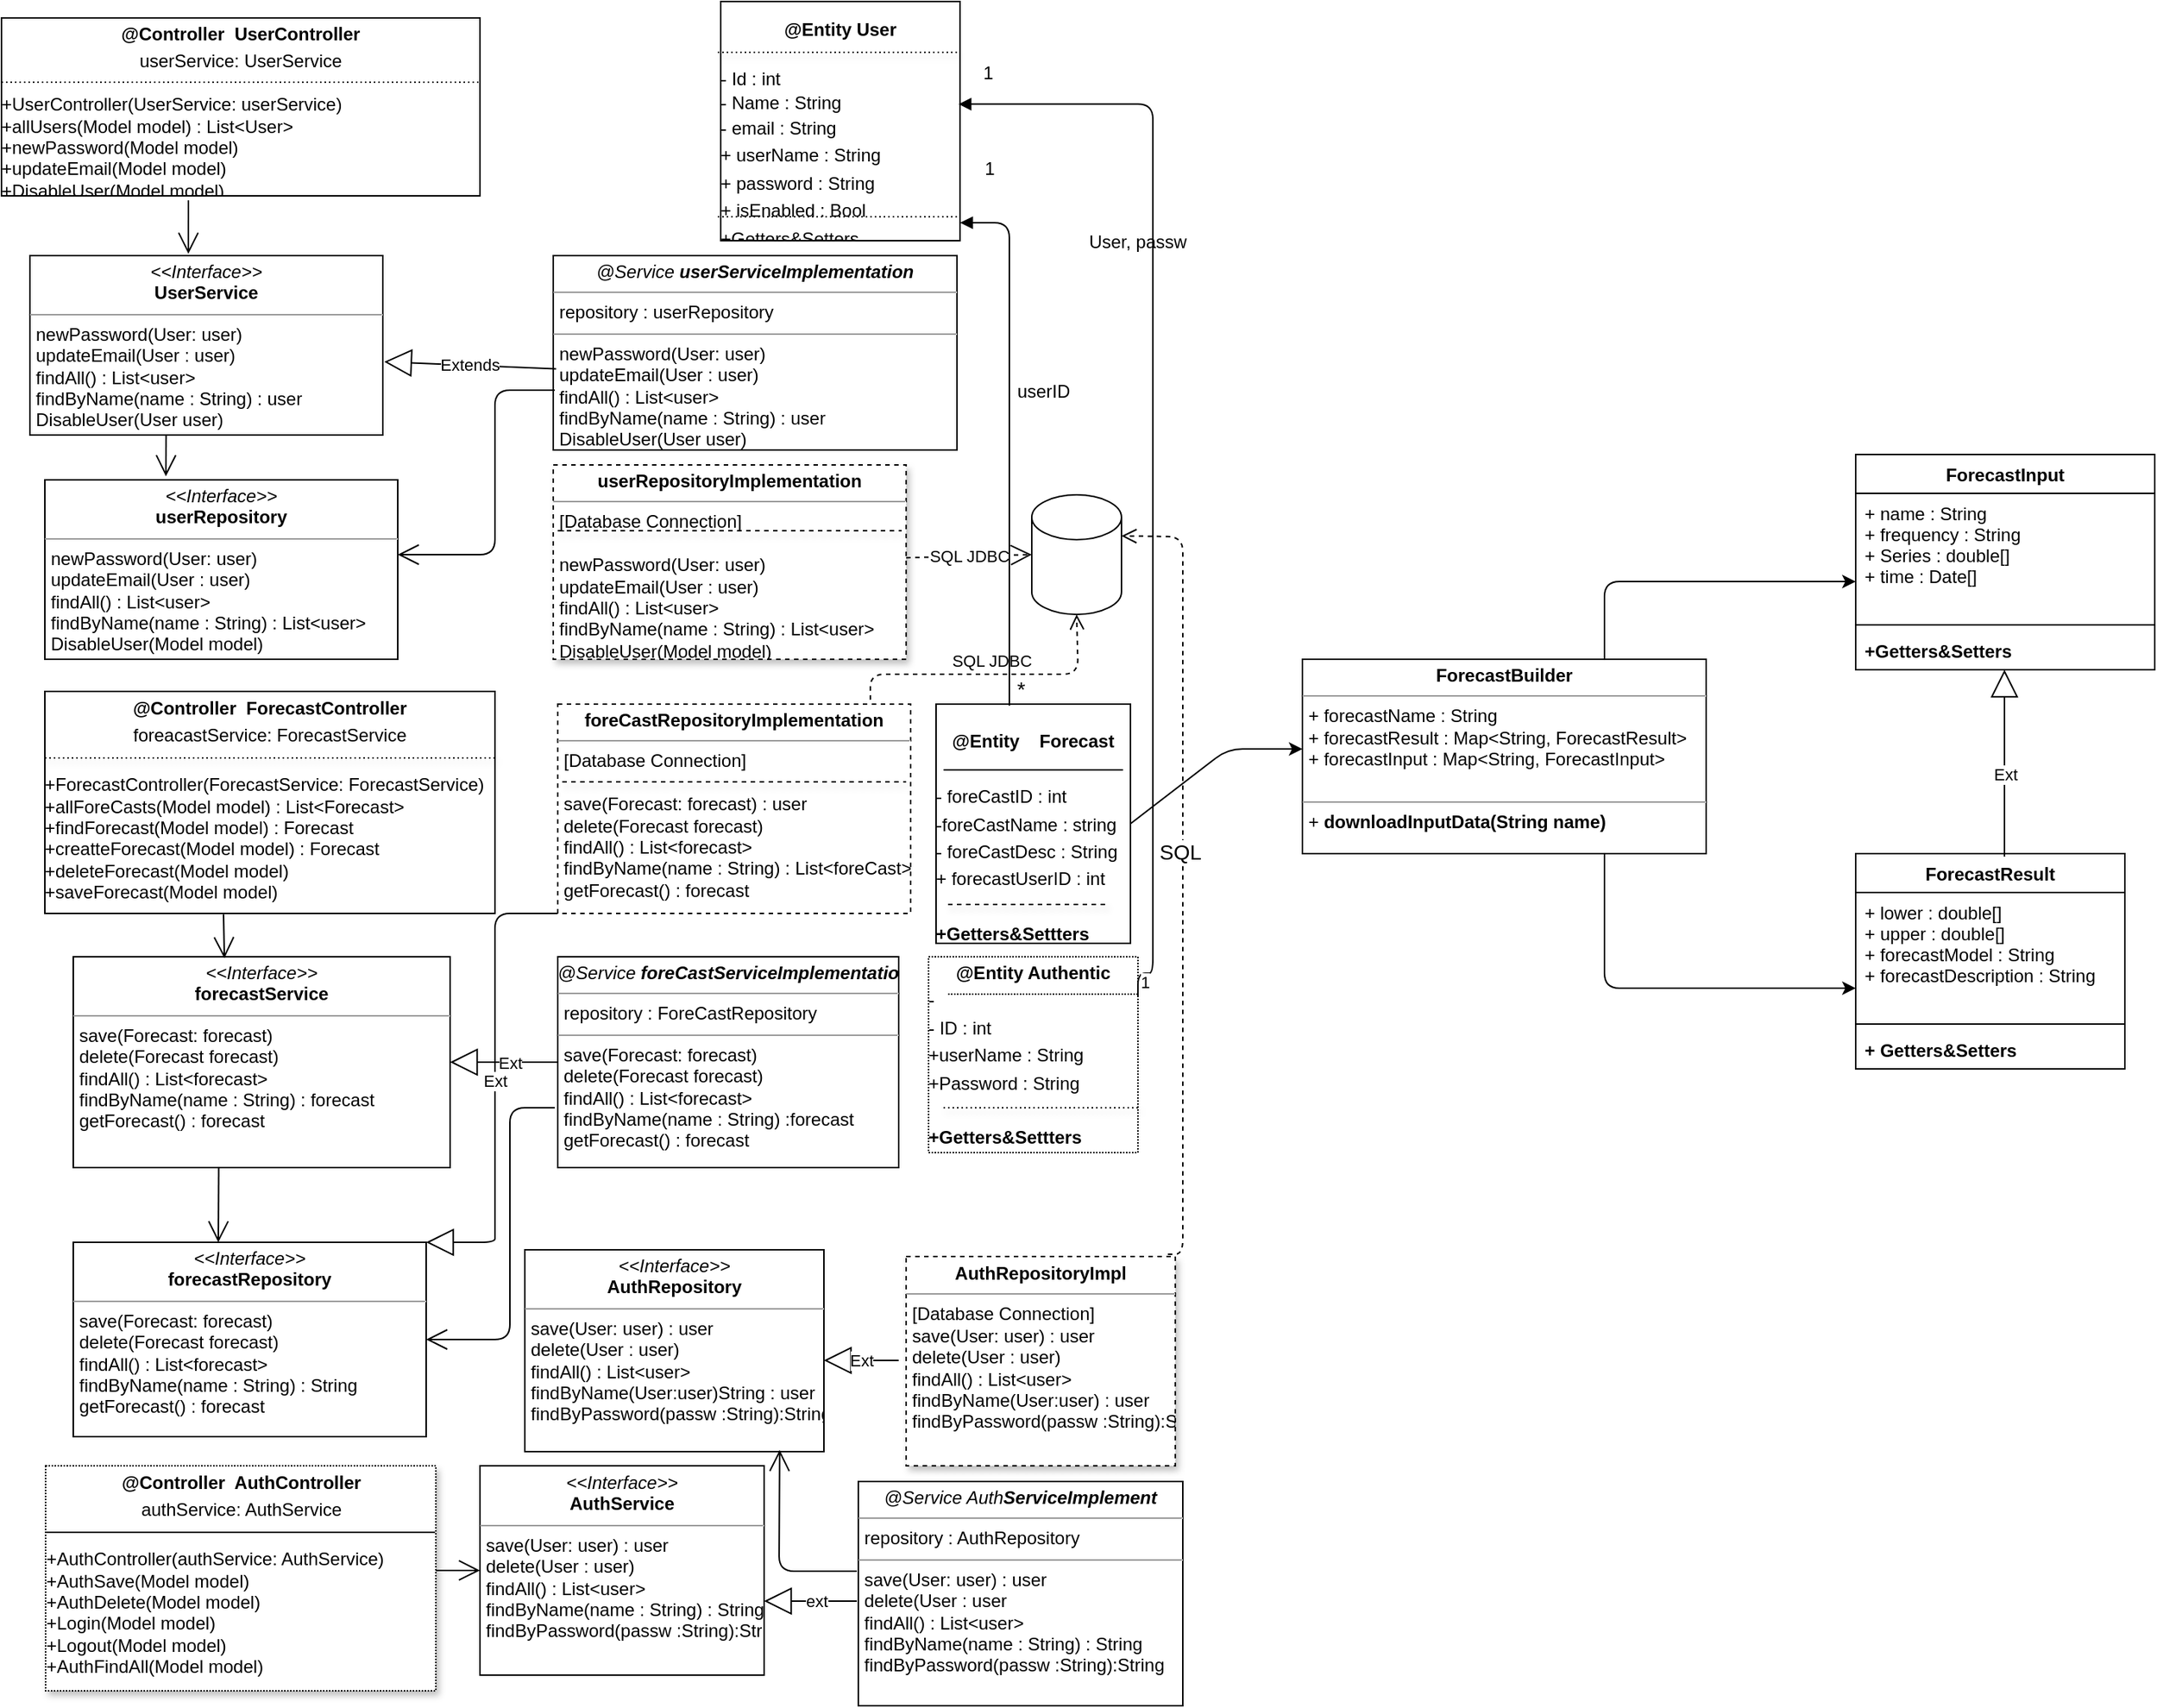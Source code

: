 <mxfile version="13.8.1" type="device"><diagram id="C5RBs43oDa-KdzZeNtuy" name="Page-1"><mxGraphModel dx="1038" dy="585" grid="1" gridSize="10" guides="1" tooltips="1" connect="1" arrows="1" fold="1" page="1" pageScale="1" pageWidth="827" pageHeight="1169" math="0" shadow="0"><root><mxCell id="WIyWlLk6GJQsqaUBKTNV-0"/><mxCell id="WIyWlLk6GJQsqaUBKTNV-1" parent="WIyWlLk6GJQsqaUBKTNV-0"/><mxCell id="qdF45SSYls0oeAGr1Gf1-4" value="&lt;p style=&quot;margin: 0px ; margin-top: 4px ; text-align: center&quot;&gt;&lt;i&gt;&amp;lt;&amp;lt;Interface&amp;gt;&amp;gt;&lt;/i&gt;&lt;br&gt;&lt;b&gt;UserService&lt;/b&gt;&lt;/p&gt;&lt;hr size=&quot;1&quot;&gt;&lt;p style=&quot;margin: 0px ; margin-left: 4px&quot;&gt;newPassword(User: user)&amp;nbsp;&lt;br&gt;updateEmail(User : user)&lt;br&gt;&lt;/p&gt;&lt;p style=&quot;margin: 0px ; margin-left: 4px&quot;&gt;findAll() : List&amp;lt;user&amp;gt;&lt;br&gt;&lt;/p&gt;&lt;p style=&quot;margin: 0px ; margin-left: 4px&quot;&gt;findByName(name : String) : user&lt;br&gt;&lt;/p&gt;&lt;p style=&quot;margin: 0px ; margin-left: 4px&quot;&gt;DisableUser(User user)&lt;br&gt;&lt;/p&gt;" style="verticalAlign=top;align=left;overflow=fill;fontSize=12;fontFamily=Helvetica;html=1;" parent="WIyWlLk6GJQsqaUBKTNV-1" vertex="1"><mxGeometry x="49" y="190" width="236" height="120" as="geometry"/></mxCell><mxCell id="qdF45SSYls0oeAGr1Gf1-5" value="&lt;p style=&quot;margin: 0px ; margin-top: 4px ; text-align: center&quot;&gt;&lt;i&gt;@Service &lt;b&gt;userServiceImplementation&lt;/b&gt;&lt;/i&gt;&lt;br&gt;&lt;/p&gt;&lt;hr size=&quot;1&quot;&gt;&lt;p style=&quot;margin: 0px ; margin-left: 4px&quot;&gt;repository : userRepository&lt;br&gt;&lt;/p&gt;&lt;hr size=&quot;1&quot;&gt;&lt;p style=&quot;margin: 0px 0px 0px 4px&quot;&gt;newPassword(User: user)&amp;nbsp;&lt;br&gt;updateEmail(User : user)&lt;br&gt;&lt;/p&gt;&lt;p style=&quot;margin: 0px 0px 0px 4px&quot;&gt;findAll() : List&amp;lt;user&amp;gt;&lt;br&gt;&lt;/p&gt;&lt;p style=&quot;margin: 0px 0px 0px 4px&quot;&gt;findByName(name : String) : user&lt;br&gt;&lt;/p&gt;&lt;p style=&quot;margin: 0px 0px 0px 4px&quot;&gt;DisableUser(User user)&lt;/p&gt;" style="verticalAlign=top;align=left;overflow=fill;fontSize=12;fontFamily=Helvetica;html=1;" parent="WIyWlLk6GJQsqaUBKTNV-1" vertex="1"><mxGeometry x="399" y="190" width="270" height="130" as="geometry"/></mxCell><mxCell id="qdF45SSYls0oeAGr1Gf1-6" value="&lt;p style=&quot;margin: 0px ; margin-top: 4px ; text-align: center&quot;&gt;&lt;i&gt;&amp;lt;&amp;lt;Interface&amp;gt;&amp;gt;&lt;/i&gt;&lt;br&gt;&lt;b&gt;userRepository&lt;/b&gt;&lt;br&gt;&lt;/p&gt;&lt;hr size=&quot;1&quot;&gt;&lt;p style=&quot;margin: 0px 0px 0px 4px&quot;&gt;newPassword(User: user)&amp;nbsp;&lt;br&gt;updateEmail(User : user)&lt;br&gt;&lt;/p&gt;&lt;p style=&quot;margin: 0px 0px 0px 4px&quot;&gt;findAll() : List&amp;lt;user&amp;gt;&lt;br&gt;&lt;/p&gt;&lt;p style=&quot;margin: 0px 0px 0px 4px&quot;&gt;findByName(name : String) : List&amp;lt;user&amp;gt;&lt;br&gt;&lt;/p&gt;&lt;p style=&quot;margin: 0px 0px 0px 4px&quot;&gt;DisableUser(Model model)&lt;/p&gt;" style="verticalAlign=top;align=left;overflow=fill;fontSize=12;fontFamily=Helvetica;html=1;" parent="WIyWlLk6GJQsqaUBKTNV-1" vertex="1"><mxGeometry x="59" y="340" width="236" height="120" as="geometry"/></mxCell><mxCell id="qdF45SSYls0oeAGr1Gf1-7" value="&lt;p style=&quot;margin: 0px ; margin-top: 4px ; text-align: center&quot;&gt;&lt;b&gt;userRepositoryImplementation&lt;/b&gt;&lt;br&gt;&lt;/p&gt;&lt;hr size=&quot;1&quot;&gt;&lt;p style=&quot;margin: 0px ; margin-left: 4px&quot;&gt;[Database Connection]&lt;br&gt;&lt;/p&gt;&lt;p style=&quot;margin: 0px ; margin-left: 4px&quot;&gt;&lt;span&gt;&lt;br&gt;&lt;/span&gt;&lt;/p&gt;&lt;p style=&quot;margin: 0px ; margin-left: 4px&quot;&gt;&lt;span&gt;newPassword(User: user)&amp;nbsp;&lt;/span&gt;&lt;br&gt;&lt;/p&gt;&lt;p style=&quot;margin: 0px 0px 0px 4px&quot;&gt;updateEmail(User : user)&lt;br&gt;&lt;/p&gt;&lt;p style=&quot;margin: 0px 0px 0px 4px&quot;&gt;findAll() : List&amp;lt;user&amp;gt;&lt;br&gt;&lt;/p&gt;&lt;p style=&quot;margin: 0px 0px 0px 4px&quot;&gt;findByName(name : String) : List&amp;lt;user&amp;gt;&lt;br&gt;&lt;/p&gt;&lt;p style=&quot;margin: 0px 0px 0px 4px&quot;&gt;DisableUser(Model model)&lt;/p&gt;" style="verticalAlign=top;align=left;overflow=fill;fontSize=12;fontFamily=Helvetica;html=1;shadow=1;dashed=1;" parent="WIyWlLk6GJQsqaUBKTNV-1" vertex="1"><mxGeometry x="399" y="330" width="236" height="130" as="geometry"/></mxCell><mxCell id="qdF45SSYls0oeAGr1Gf1-8" value="" style="line;strokeWidth=1;fillColor=none;align=left;verticalAlign=middle;spacingTop=-1;spacingLeft=3;spacingRight=3;rotatable=0;labelPosition=right;points=[];portConstraint=eastwest;shadow=1;dashed=1;" parent="WIyWlLk6GJQsqaUBKTNV-1" vertex="1"><mxGeometry x="402" y="370" width="230" height="8" as="geometry"/></mxCell><mxCell id="qdF45SSYls0oeAGr1Gf1-9" value="" style="shape=cylinder3;whiteSpace=wrap;html=1;boundedLbl=1;backgroundOutline=1;size=15;" parent="WIyWlLk6GJQsqaUBKTNV-1" vertex="1"><mxGeometry x="719" y="350" width="60" height="80" as="geometry"/></mxCell><mxCell id="qdF45SSYls0oeAGr1Gf1-18" value="SQL JDBC" style="endArrow=open;endSize=12;dashed=1;html=1;" parent="WIyWlLk6GJQsqaUBKTNV-1" source="qdF45SSYls0oeAGr1Gf1-7" edge="1"><mxGeometry width="160" relative="1" as="geometry"><mxPoint x="635" y="390" as="sourcePoint"/><mxPoint x="719" y="390" as="targetPoint"/></mxGeometry></mxCell><mxCell id="qdF45SSYls0oeAGr1Gf1-25" value="&lt;p style=&quot;margin: 4px 0px 0px&quot;&gt;&lt;b&gt;@Controller&amp;nbsp; UserController&lt;/b&gt;&lt;br&gt;&lt;/p&gt;&lt;p style=&quot;margin: 4px 0px 0px&quot;&gt;userService: UserService&lt;/p&gt;&lt;div style=&quot;text-align: left&quot;&gt;&lt;br&gt;&lt;/div&gt;&lt;div style=&quot;text-align: left&quot;&gt;+UserController(UserService: userService)&lt;br&gt;&lt;/div&gt;&lt;div style=&quot;text-align: left&quot;&gt;&lt;span&gt;+allUsers(Model model) : List&amp;lt;User&amp;gt;&lt;/span&gt;&lt;br&gt;&lt;/div&gt;&lt;div style=&quot;text-align: left&quot;&gt;&lt;div&gt;+newPassword(Model model)&lt;/div&gt;&lt;div&gt;+updateEmail(Model model)&lt;/div&gt;&lt;div&gt;+DisableUser(Model model)&lt;/div&gt;&lt;div&gt;&lt;br&gt;&lt;/div&gt;&lt;/div&gt;&lt;div style=&quot;text-align: left&quot;&gt;&lt;br&gt;&lt;/div&gt;&lt;div&gt;&lt;br&gt;&lt;/div&gt;" style="verticalAlign=top;align=center;overflow=fill;fontSize=12;fontFamily=Helvetica;html=1;shadow=0;" parent="WIyWlLk6GJQsqaUBKTNV-1" vertex="1"><mxGeometry x="30" y="31" width="320" height="119" as="geometry"/></mxCell><mxCell id="qdF45SSYls0oeAGr1Gf1-27" value="Extends" style="endArrow=block;endSize=16;endFill=0;html=1;exitX=0.007;exitY=0.583;exitDx=0;exitDy=0;exitPerimeter=0;entryX=1.004;entryY=0.592;entryDx=0;entryDy=0;entryPerimeter=0;" parent="WIyWlLk6GJQsqaUBKTNV-1" source="qdF45SSYls0oeAGr1Gf1-5" target="qdF45SSYls0oeAGr1Gf1-4" edge="1"><mxGeometry width="160" relative="1" as="geometry"><mxPoint x="239" y="310" as="sourcePoint"/><mxPoint x="399" y="310" as="targetPoint"/></mxGeometry></mxCell><mxCell id="qdF45SSYls0oeAGr1Gf1-28" value="" style="endArrow=open;endFill=1;endSize=12;html=1;entryX=0.449;entryY=-0.01;entryDx=0;entryDy=0;entryPerimeter=0;" parent="WIyWlLk6GJQsqaUBKTNV-1" target="qdF45SSYls0oeAGr1Gf1-4" edge="1"><mxGeometry width="160" relative="1" as="geometry"><mxPoint x="155" y="153" as="sourcePoint"/><mxPoint x="150" y="170" as="targetPoint"/></mxGeometry></mxCell><mxCell id="qdF45SSYls0oeAGr1Gf1-31" value="" style="endArrow=open;endFill=1;endSize=12;html=1;exitX=0.386;exitY=1;exitDx=0;exitDy=0;exitPerimeter=0;entryX=0.343;entryY=-0.02;entryDx=0;entryDy=0;entryPerimeter=0;" parent="WIyWlLk6GJQsqaUBKTNV-1" source="qdF45SSYls0oeAGr1Gf1-4" target="qdF45SSYls0oeAGr1Gf1-6" edge="1"><mxGeometry width="160" relative="1" as="geometry"><mxPoint x="330" y="340" as="sourcePoint"/><mxPoint x="490" y="340" as="targetPoint"/></mxGeometry></mxCell><mxCell id="qdF45SSYls0oeAGr1Gf1-32" value="" style="endArrow=open;endFill=1;endSize=12;html=1;" parent="WIyWlLk6GJQsqaUBKTNV-1" edge="1"><mxGeometry width="160" relative="1" as="geometry"><mxPoint x="400" y="280" as="sourcePoint"/><mxPoint x="295" y="390" as="targetPoint"/><Array as="points"><mxPoint x="360" y="280"/><mxPoint x="360" y="390"/></Array></mxGeometry></mxCell><mxCell id="qdF45SSYls0oeAGr1Gf1-33" value="&lt;p style=&quot;line-height: 100%&quot;&gt;&lt;/p&gt;&lt;div style=&quot;text-align: center&quot;&gt;&lt;span&gt;&lt;b&gt;@Entity&amp;nbsp;&lt;/b&gt;&lt;/span&gt;&lt;b&gt;User&lt;/b&gt;&lt;/div&gt;&lt;div style=&quot;text-align: center&quot;&gt;&lt;b&gt;&lt;br&gt;&lt;/b&gt;&lt;/div&gt;&lt;p style=&quot;margin: 4px 0px 0px&quot;&gt;- Id : int&lt;br&gt;&lt;/p&gt;&lt;p style=&quot;margin: 4px 0px 0px ; line-height: 90%&quot;&gt;- Name : String&lt;br&gt;&lt;/p&gt;&lt;p style=&quot;margin: 4px 0px 0px&quot;&gt;&lt;span&gt;- email : String&lt;/span&gt;&lt;br&gt;&lt;/p&gt;&lt;p style=&quot;margin: 4px 0px 0px&quot;&gt;&lt;span style=&quot;text-align: center&quot;&gt;+ userName : String&lt;/span&gt;&lt;/p&gt;&lt;p style=&quot;margin: 4px 0px 0px&quot;&gt;&lt;span style=&quot;text-align: center&quot;&gt;+ password : String&lt;/span&gt;&lt;/p&gt;&lt;p style=&quot;margin: 4px 0px 0px&quot;&gt;+ isEnabled : Bool&lt;/p&gt;&lt;p style=&quot;margin: 4px 0px 0px&quot;&gt;&lt;span style=&quot;text-align: center&quot;&gt;+Getters&amp;amp;Setters&lt;/span&gt;&lt;br&gt;&lt;/p&gt;&lt;p&gt;&lt;/p&gt;" style="verticalAlign=top;align=left;overflow=fill;fontSize=12;fontFamily=Helvetica;html=1;shadow=0;" parent="WIyWlLk6GJQsqaUBKTNV-1" vertex="1"><mxGeometry x="511" y="20" width="160" height="160" as="geometry"/></mxCell><mxCell id="qdF45SSYls0oeAGr1Gf1-35" value="&lt;p style=&quot;margin: 0px ; margin-top: 4px ; text-align: center&quot;&gt;&lt;br&gt;&lt;b&gt;@Entity&amp;nbsp; &amp;nbsp; Forecast&lt;/b&gt;&lt;/p&gt;&lt;p style=&quot;margin: 4px 0px 0px&quot;&gt;&lt;b&gt;&lt;br&gt;&lt;/b&gt;&lt;/p&gt;&lt;p style=&quot;margin: 4px 0px 0px&quot;&gt;- foreCastID : int&lt;/p&gt;&lt;p style=&quot;margin: 4px 0px 0px&quot;&gt;-foreCastName : string&lt;/p&gt;&lt;p style=&quot;margin: 4px 0px 0px&quot;&gt;- foreCastDesc : String&lt;/p&gt;&lt;p style=&quot;margin: 4px 0px 0px&quot;&gt;+ forecastUserID : int&lt;/p&gt;&lt;p style=&quot;margin: 4px 0px 0px&quot;&gt;&lt;b&gt;&lt;br&gt;&lt;/b&gt;&lt;/p&gt;&lt;p style=&quot;margin: 4px 0px 0px&quot;&gt;&lt;b&gt;+Getters&amp;amp;Settters&amp;nbsp;&lt;/b&gt;&lt;/p&gt;" style="verticalAlign=top;align=left;overflow=fill;fontSize=12;fontFamily=Helvetica;html=1;shadow=0;" parent="WIyWlLk6GJQsqaUBKTNV-1" vertex="1"><mxGeometry x="655" y="490" width="130" height="160" as="geometry"/></mxCell><mxCell id="qdF45SSYls0oeAGr1Gf1-36" value="&lt;p style=&quot;margin: 0px ; margin-top: 4px ; text-align: center&quot;&gt;&lt;i&gt;&amp;lt;&amp;lt;Interface&amp;gt;&amp;gt;&lt;/i&gt;&lt;br&gt;&lt;b&gt;forecastService&lt;/b&gt;&lt;/p&gt;&lt;hr size=&quot;1&quot;&gt;&lt;p style=&quot;margin: 0px ; margin-left: 4px&quot;&gt;save(Forecast: forecast)&amp;nbsp;&lt;br&gt;delete(Forecast forecast)&lt;br&gt;&lt;/p&gt;&lt;p style=&quot;margin: 0px ; margin-left: 4px&quot;&gt;findAll() : List&amp;lt;forecast&amp;gt;&lt;br&gt;&lt;/p&gt;&lt;p style=&quot;margin: 0px ; margin-left: 4px&quot;&gt;findByName(name : String) : forecast&lt;br&gt;&lt;/p&gt;&lt;p style=&quot;margin: 0px ; margin-left: 4px&quot;&gt;getForecast() : forecast&lt;br&gt;&lt;/p&gt;" style="verticalAlign=top;align=left;overflow=fill;fontSize=12;fontFamily=Helvetica;html=1;" parent="WIyWlLk6GJQsqaUBKTNV-1" vertex="1"><mxGeometry x="78" y="659" width="252" height="141" as="geometry"/></mxCell><mxCell id="qdF45SSYls0oeAGr1Gf1-37" value="&lt;p style=&quot;margin: 0px ; margin-top: 4px ; text-align: center&quot;&gt;&lt;i&gt;&amp;lt;&amp;lt;Interface&amp;gt;&amp;gt;&lt;/i&gt;&lt;br&gt;&lt;b&gt;forecastRepository&lt;/b&gt;&lt;br&gt;&lt;/p&gt;&lt;hr size=&quot;1&quot;&gt;&lt;p style=&quot;margin: 0px 0px 0px 4px&quot;&gt;save(Forecast: forecast)&amp;nbsp;&lt;br&gt;delete(Forecast forecast)&lt;br&gt;&lt;/p&gt;&lt;p style=&quot;margin: 0px 0px 0px 4px&quot;&gt;findAll() : List&amp;lt;forecast&amp;gt;&lt;br&gt;&lt;/p&gt;&lt;p style=&quot;margin: 0px 0px 0px 4px&quot;&gt;findByName(name : String) : String&lt;br&gt;&lt;/p&gt;&lt;p style=&quot;margin: 0px 0px 0px 4px&quot;&gt;getForecast() : forecast&lt;/p&gt;" style="verticalAlign=top;align=left;overflow=fill;fontSize=12;fontFamily=Helvetica;html=1;" parent="WIyWlLk6GJQsqaUBKTNV-1" vertex="1"><mxGeometry x="78" y="850" width="236" height="130" as="geometry"/></mxCell><mxCell id="qdF45SSYls0oeAGr1Gf1-38" value="&lt;p style=&quot;margin: 4px 0px 0px&quot;&gt;&lt;b&gt;@Controller&amp;nbsp; ForecastController&lt;/b&gt;&lt;br&gt;&lt;/p&gt;&lt;p style=&quot;margin: 4px 0px 0px&quot;&gt;foreacastService: ForecastService&lt;/p&gt;&lt;p style=&quot;margin: 4px 0px 0px&quot;&gt;&lt;br&gt;&lt;/p&gt;&lt;div style=&quot;text-align: left&quot;&gt;+ForecastController(ForecastService: ForecastService)&lt;br&gt;&lt;/div&gt;&lt;div style=&quot;text-align: left&quot;&gt;&lt;span&gt;+allForeCasts(Model model) : List&amp;lt;Forecast&amp;gt;&lt;/span&gt;&lt;br&gt;&lt;/div&gt;&lt;div style=&quot;text-align: left&quot;&gt;&lt;span&gt;+findForecast(Model model) : Forecast&lt;/span&gt;&lt;/div&gt;&lt;div style=&quot;text-align: left&quot;&gt;&lt;span&gt;+creatteForecast&lt;/span&gt;&lt;span&gt;(Model model) : Forecast&lt;/span&gt;&lt;/div&gt;&lt;div style=&quot;text-align: left&quot;&gt;+deleteForecast&lt;span&gt;(Model model)&amp;nbsp;&lt;/span&gt;&lt;span&gt;&lt;br&gt;&lt;/span&gt;&lt;/div&gt;&lt;div style=&quot;text-align: left&quot;&gt;&lt;span&gt;+saveForecast(Model model)&lt;/span&gt;&lt;/div&gt;&lt;div&gt;&lt;span&gt;&lt;br&gt;&lt;/span&gt;&lt;/div&gt;&lt;div&gt;&lt;br&gt;&lt;/div&gt;" style="verticalAlign=top;align=center;overflow=fill;fontSize=12;fontFamily=Helvetica;html=1;shadow=0;" parent="WIyWlLk6GJQsqaUBKTNV-1" vertex="1"><mxGeometry x="59" y="481.5" width="301" height="148.5" as="geometry"/></mxCell><mxCell id="qdF45SSYls0oeAGr1Gf1-39" value="" style="line;strokeWidth=1;fillColor=none;align=left;verticalAlign=middle;spacingTop=-1;spacingLeft=3;spacingRight=3;rotatable=0;labelPosition=right;points=[];portConstraint=eastwest;shadow=1;dashed=1;dashPattern=1 2;" parent="WIyWlLk6GJQsqaUBKTNV-1" vertex="1"><mxGeometry x="59" y="522" width="301" height="8" as="geometry"/></mxCell><mxCell id="qdF45SSYls0oeAGr1Gf1-40" value="" style="endArrow=open;endFill=1;endSize=12;html=1;exitX=0.397;exitY=1.004;exitDx=0;exitDy=0;exitPerimeter=0;entryX=0.401;entryY=0.007;entryDx=0;entryDy=0;entryPerimeter=0;" parent="WIyWlLk6GJQsqaUBKTNV-1" source="qdF45SSYls0oeAGr1Gf1-38" target="qdF45SSYls0oeAGr1Gf1-36" edge="1"><mxGeometry width="160" relative="1" as="geometry"><mxPoint x="184" y="622" as="sourcePoint"/><mxPoint x="170" y="650" as="targetPoint"/></mxGeometry></mxCell><mxCell id="qdF45SSYls0oeAGr1Gf1-41" value="" style="endArrow=open;endFill=1;endSize=12;html=1;exitX=0.386;exitY=1;exitDx=0;exitDy=0;exitPerimeter=0;" parent="WIyWlLk6GJQsqaUBKTNV-1" source="qdF45SSYls0oeAGr1Gf1-36" edge="1"><mxGeometry width="160" relative="1" as="geometry"><mxPoint x="359" y="809" as="sourcePoint"/><mxPoint x="175" y="850" as="targetPoint"/></mxGeometry></mxCell><mxCell id="qdF45SSYls0oeAGr1Gf1-43" value="" style="line;strokeWidth=1;fillColor=none;align=left;verticalAlign=middle;spacingTop=-1;spacingLeft=3;spacingRight=3;rotatable=0;labelPosition=right;points=[];portConstraint=eastwest;shadow=1;dashed=1;" parent="WIyWlLk6GJQsqaUBKTNV-1" vertex="1"><mxGeometry x="663" y="620" width="106.5" height="8" as="geometry"/></mxCell><mxCell id="qdF45SSYls0oeAGr1Gf1-44" value="" style="line;strokeWidth=1;fillColor=none;align=left;verticalAlign=middle;spacingTop=-1;spacingLeft=3;spacingRight=3;rotatable=0;labelPosition=right;points=[];portConstraint=eastwest;shadow=1;dashed=1;dashPattern=1 2;" parent="WIyWlLk6GJQsqaUBKTNV-1" vertex="1"><mxGeometry x="509" y="50" width="160" height="8" as="geometry"/></mxCell><mxCell id="qdF45SSYls0oeAGr1Gf1-45" value="&lt;p style=&quot;margin: 0px ; margin-top: 4px ; text-align: center&quot;&gt;&lt;i&gt;@Service &lt;b&gt;foreCastServiceImplementation&lt;/b&gt;&lt;/i&gt;&lt;br&gt;&lt;/p&gt;&lt;hr size=&quot;1&quot;&gt;&lt;p style=&quot;margin: 0px ; margin-left: 4px&quot;&gt;repository : ForeCastRepository&lt;br&gt;&lt;/p&gt;&lt;hr size=&quot;1&quot;&gt;&lt;p style=&quot;margin: 0px 0px 0px 4px&quot;&gt;save(Forecast: forecast)&amp;nbsp;&lt;br&gt;delete(Forecast forecast)&lt;br&gt;&lt;/p&gt;&lt;p style=&quot;margin: 0px 0px 0px 4px&quot;&gt;findAll() : List&amp;lt;forecast&amp;gt;&lt;br&gt;&lt;/p&gt;&lt;p style=&quot;margin: 0px 0px 0px 4px&quot;&gt;findByName(name : String) :forecast&lt;br&gt;&lt;/p&gt;&lt;p style=&quot;margin: 0px 0px 0px 4px&quot;&gt;getForecast() : forecast&lt;br&gt;&lt;/p&gt;" style="verticalAlign=top;align=left;overflow=fill;fontSize=12;fontFamily=Helvetica;html=1;" parent="WIyWlLk6GJQsqaUBKTNV-1" vertex="1"><mxGeometry x="402" y="659" width="228" height="141" as="geometry"/></mxCell><mxCell id="qdF45SSYls0oeAGr1Gf1-46" value="&lt;p style=&quot;margin: 0px ; margin-top: 4px ; text-align: center&quot;&gt;&lt;b&gt;foreCastRepositoryImplementation&lt;/b&gt;&lt;br&gt;&lt;/p&gt;&lt;hr size=&quot;1&quot;&gt;&lt;p style=&quot;margin: 0px ; margin-left: 4px&quot;&gt;[Database Connection]&lt;br&gt;&lt;/p&gt;&lt;p style=&quot;margin: 0px ; margin-left: 4px&quot;&gt;&lt;span&gt;&lt;br&gt;&lt;/span&gt;&lt;/p&gt;&lt;p style=&quot;margin: 0px 0px 0px 4px&quot;&gt;save(Forecast: forecast) : user&lt;br&gt;delete(Forecast forecast)&lt;br&gt;&lt;/p&gt;&lt;p style=&quot;margin: 0px 0px 0px 4px&quot;&gt;findAll() : List&amp;lt;forecast&amp;gt;&lt;br&gt;&lt;/p&gt;&lt;p style=&quot;margin: 0px 0px 0px 4px&quot;&gt;findByName(name : String) : List&amp;lt;foreCast&amp;gt;&lt;br&gt;&lt;/p&gt;&lt;p style=&quot;margin: 0px 0px 0px 4px&quot;&gt;getForecast() : forecast&lt;br&gt;&lt;/p&gt;" style="verticalAlign=top;align=left;overflow=fill;fontSize=12;fontFamily=Helvetica;html=1;shadow=0;dashed=1;" parent="WIyWlLk6GJQsqaUBKTNV-1" vertex="1"><mxGeometry x="402" y="490" width="236" height="140" as="geometry"/></mxCell><mxCell id="qdF45SSYls0oeAGr1Gf1-47" value="" style="line;strokeWidth=1;fillColor=none;align=left;verticalAlign=middle;spacingTop=-1;spacingLeft=3;spacingRight=3;rotatable=0;labelPosition=right;points=[];portConstraint=eastwest;shadow=1;dashed=1;" parent="WIyWlLk6GJQsqaUBKTNV-1" vertex="1"><mxGeometry x="405" y="538" width="230" height="8" as="geometry"/></mxCell><mxCell id="qdF45SSYls0oeAGr1Gf1-49" value="Ext" style="endArrow=block;endSize=16;endFill=0;html=1;exitX=0;exitY=0.5;exitDx=0;exitDy=0;entryX=1;entryY=0.5;entryDx=0;entryDy=0;" parent="WIyWlLk6GJQsqaUBKTNV-1" source="qdF45SSYls0oeAGr1Gf1-45" target="qdF45SSYls0oeAGr1Gf1-36" edge="1"><mxGeometry x="-0.111" width="160" relative="1" as="geometry"><mxPoint x="510" y="940" as="sourcePoint"/><mxPoint x="393.166" y="939.04" as="targetPoint"/><mxPoint as="offset"/></mxGeometry></mxCell><mxCell id="qdF45SSYls0oeAGr1Gf1-50" value="" style="endArrow=open;endFill=1;endSize=12;html=1;entryX=1;entryY=0.5;entryDx=0;entryDy=0;" parent="WIyWlLk6GJQsqaUBKTNV-1" target="qdF45SSYls0oeAGr1Gf1-37" edge="1"><mxGeometry width="160" relative="1" as="geometry"><mxPoint x="400" y="760" as="sourcePoint"/><mxPoint x="549.728" y="930" as="targetPoint"/><Array as="points"><mxPoint x="370" y="760"/><mxPoint x="370" y="915"/></Array></mxGeometry></mxCell><mxCell id="qdF45SSYls0oeAGr1Gf1-53" value="SQL JDBC" style="html=1;verticalAlign=bottom;endArrow=open;dashed=1;endSize=8;exitX=0.886;exitY=-0.021;exitDx=0;exitDy=0;exitPerimeter=0;entryX=0.5;entryY=1;entryDx=0;entryDy=0;entryPerimeter=0;" parent="WIyWlLk6GJQsqaUBKTNV-1" source="qdF45SSYls0oeAGr1Gf1-46" target="qdF45SSYls0oeAGr1Gf1-9" edge="1"><mxGeometry relative="1" as="geometry"><mxPoint x="613" y="470" as="sourcePoint"/><mxPoint x="750" y="440" as="targetPoint"/><Array as="points"><mxPoint x="611" y="470"/><mxPoint x="750" y="470"/></Array></mxGeometry></mxCell><mxCell id="o7Byar9noouGyIzb4FiO-1" value="ForecastInput" style="swimlane;fontStyle=1;align=center;verticalAlign=top;childLayout=stackLayout;horizontal=1;startSize=26;horizontalStack=0;resizeParent=1;resizeParentMax=0;resizeLast=0;collapsible=1;marginBottom=0;" vertex="1" parent="WIyWlLk6GJQsqaUBKTNV-1"><mxGeometry x="1270" y="323" width="200" height="144" as="geometry"/></mxCell><mxCell id="o7Byar9noouGyIzb4FiO-2" value="+ name : String&#10;+ frequency : String&#10;+ Series : double[]&#10;+ time : Date[]" style="text;strokeColor=none;fillColor=none;align=left;verticalAlign=top;spacingLeft=4;spacingRight=4;overflow=hidden;rotatable=0;points=[[0,0.5],[1,0.5]];portConstraint=eastwest;" vertex="1" parent="o7Byar9noouGyIzb4FiO-1"><mxGeometry y="26" width="200" height="84" as="geometry"/></mxCell><mxCell id="o7Byar9noouGyIzb4FiO-3" value="" style="line;strokeWidth=1;fillColor=none;align=left;verticalAlign=middle;spacingTop=-1;spacingLeft=3;spacingRight=3;rotatable=0;labelPosition=right;points=[];portConstraint=eastwest;" vertex="1" parent="o7Byar9noouGyIzb4FiO-1"><mxGeometry y="110" width="200" height="8" as="geometry"/></mxCell><mxCell id="o7Byar9noouGyIzb4FiO-4" value="+Getters&amp;Setters" style="text;strokeColor=none;fillColor=none;align=left;verticalAlign=top;spacingLeft=4;spacingRight=4;overflow=hidden;rotatable=0;points=[[0,0.5],[1,0.5]];portConstraint=eastwest;fontStyle=1" vertex="1" parent="o7Byar9noouGyIzb4FiO-1"><mxGeometry y="118" width="200" height="26" as="geometry"/></mxCell><mxCell id="pJjdH9CRwIoKslTHGqi5-0" value="&lt;p style=&quot;margin: 4px 0px 0px&quot;&gt;&lt;b&gt;@Controller&amp;nbsp; AuthController&lt;/b&gt;&lt;br&gt;&lt;/p&gt;&lt;p style=&quot;margin: 4px 0px 0px&quot;&gt;authService: AuthService&lt;/p&gt;&lt;p style=&quot;margin: 4px 0px 0px&quot;&gt;&lt;br&gt;&lt;/p&gt;&lt;div style=&quot;text-align: left&quot;&gt;+AuthController(authService: AuthService)&lt;br&gt;&lt;/div&gt;&lt;div style=&quot;text-align: left&quot;&gt;&lt;span&gt;+AuthSave(Model model)&amp;nbsp;&lt;/span&gt;&lt;br&gt;&lt;/div&gt;&lt;div style=&quot;text-align: left&quot;&gt;&lt;div&gt;+AuthDelete(Model model)&amp;nbsp;&lt;br&gt;&lt;/div&gt;&lt;div&gt;&lt;span&gt;+Login(Model model)&amp;nbsp;&lt;/span&gt;&lt;br&gt;&lt;/div&gt;&lt;/div&gt;&lt;div style=&quot;text-align: left&quot;&gt;+Logout(Model model)&amp;nbsp;&lt;span&gt;&lt;br&gt;&lt;/span&gt;&lt;/div&gt;&lt;div style=&quot;text-align: left&quot;&gt;+AuthFindAll(Model model)&lt;/div&gt;&lt;div&gt;&lt;br&gt;&lt;/div&gt;" style="verticalAlign=top;align=center;overflow=fill;fontSize=12;fontFamily=Helvetica;html=1;shadow=1;dashed=1;dashPattern=1 1;" parent="WIyWlLk6GJQsqaUBKTNV-1" vertex="1"><mxGeometry x="59.5" y="999.5" width="261" height="150.5" as="geometry"/></mxCell><mxCell id="pJjdH9CRwIoKslTHGqi5-1" value="&lt;p style=&quot;margin: 0px ; margin-top: 4px ; text-align: center&quot;&gt;&lt;i&gt;&amp;lt;&amp;lt;Interface&amp;gt;&amp;gt;&lt;/i&gt;&lt;br&gt;&lt;b&gt;Auth&lt;/b&gt;&lt;b&gt;Service&lt;/b&gt;&lt;/p&gt;&lt;hr size=&quot;1&quot;&gt;&lt;p style=&quot;margin: 0px ; margin-left: 4px&quot;&gt;save(User: user) : user&lt;br&gt;delete(User : user)&lt;br&gt;&lt;/p&gt;&lt;p style=&quot;margin: 0px ; margin-left: 4px&quot;&gt;findAll() : List&amp;lt;user&amp;gt;&lt;br&gt;&lt;/p&gt;&lt;p style=&quot;margin: 0px ; margin-left: 4px&quot;&gt;findByName(name : String) : String&lt;br&gt;&lt;/p&gt;&lt;p style=&quot;margin: 0px ; margin-left: 4px&quot;&gt;findByPassword(passw :String):String&lt;br&gt;&lt;/p&gt;" style="verticalAlign=top;align=left;overflow=fill;fontSize=12;fontFamily=Helvetica;html=1;" parent="WIyWlLk6GJQsqaUBKTNV-1" vertex="1"><mxGeometry x="350" y="999.5" width="190" height="140" as="geometry"/></mxCell><mxCell id="pJjdH9CRwIoKslTHGqi5-2" value="&lt;p style=&quot;margin: 0px ; margin-top: 4px ; text-align: center&quot;&gt;&lt;b&gt;@Entity Authentic&lt;/b&gt;&lt;/p&gt;&lt;p style=&quot;margin: 4px 0px 0px&quot;&gt;&lt;span&gt;-&lt;/span&gt;&lt;/p&gt;&lt;p style=&quot;margin: 4px 0px 0px&quot;&gt;&lt;span&gt;- ID : int&lt;/span&gt;&lt;br&gt;&lt;/p&gt;&lt;p style=&quot;margin: 4px 0px 0px&quot;&gt;+userName : String&lt;span&gt;&lt;br&gt;&lt;/span&gt;&lt;/p&gt;&lt;p style=&quot;margin: 4px 0px 0px&quot;&gt;&lt;span&gt;+Password : String&lt;/span&gt;&lt;br&gt;&lt;/p&gt;&lt;p style=&quot;margin: 4px 0px 0px&quot;&gt;&lt;br&gt;&lt;/p&gt;&lt;p style=&quot;margin: 4px 0px 0px&quot;&gt;&lt;b&gt;+Getters&amp;amp;Settters&amp;nbsp;&lt;/b&gt;&lt;br&gt;&lt;/p&gt;" style="verticalAlign=top;align=left;overflow=fill;fontSize=12;fontFamily=Helvetica;html=1;shadow=0;dashed=1;dashPattern=1 1;" parent="WIyWlLk6GJQsqaUBKTNV-1" vertex="1"><mxGeometry x="650" y="659" width="140" height="131" as="geometry"/></mxCell><mxCell id="pJjdH9CRwIoKslTHGqi5-4" value="" style="line;strokeWidth=1;fillColor=none;align=left;verticalAlign=middle;spacingTop=-1;spacingLeft=3;spacingRight=3;rotatable=0;labelPosition=right;points=[];portConstraint=eastwest;shadow=1;dashed=1;dashPattern=1 2;" parent="WIyWlLk6GJQsqaUBKTNV-1" vertex="1"><mxGeometry x="660" y="750" width="130" height="20" as="geometry"/></mxCell><mxCell id="pJjdH9CRwIoKslTHGqi5-7" value="&lt;p style=&quot;margin: 0px ; margin-top: 4px ; text-align: center&quot;&gt;&lt;i&gt;@Service Auth&lt;b&gt;ServiceImplement&lt;/b&gt;&lt;/i&gt;&lt;br&gt;&lt;/p&gt;&lt;hr size=&quot;1&quot;&gt;&lt;p style=&quot;margin: 0px ; margin-left: 4px&quot;&gt;repository : AuthRepository&lt;br&gt;&lt;/p&gt;&lt;hr size=&quot;1&quot;&gt;&lt;p style=&quot;margin: 0px 0px 0px 4px&quot;&gt;save(User: user) : user&lt;br&gt;delete(User : user&lt;br&gt;&lt;/p&gt;&lt;p style=&quot;margin: 0px 0px 0px 4px&quot;&gt;findAll() : List&amp;lt;user&amp;gt;&lt;br&gt;&lt;/p&gt;&lt;p style=&quot;margin: 0px 0px 0px 4px&quot;&gt;findByName(name : String) : String&lt;/p&gt;&lt;p style=&quot;margin: 0px ; margin-left: 4px&quot;&gt;findByPassword(passw :String):String&lt;br&gt;&lt;/p&gt;" style="verticalAlign=top;align=left;overflow=fill;fontSize=12;fontFamily=Helvetica;html=1;" parent="WIyWlLk6GJQsqaUBKTNV-1" vertex="1"><mxGeometry x="603" y="1010" width="217" height="150" as="geometry"/></mxCell><mxCell id="pJjdH9CRwIoKslTHGqi5-9" value="&lt;p style=&quot;margin: 0px ; margin-top: 4px ; text-align: center&quot;&gt;&lt;i&gt;&amp;lt;&amp;lt;Interface&amp;gt;&amp;gt;&lt;/i&gt;&lt;br&gt;&lt;b&gt;Auth&lt;/b&gt;&lt;b&gt;Repository&lt;/b&gt;&lt;br&gt;&lt;/p&gt;&lt;hr size=&quot;1&quot;&gt;&lt;p style=&quot;margin: 0px 0px 0px 4px&quot;&gt;save(User: user) : user&lt;br&gt;delete(User : user)&lt;br&gt;&lt;/p&gt;&lt;p style=&quot;margin: 0px 0px 0px 4px&quot;&gt;findAll() : List&amp;lt;user&amp;gt;&lt;br&gt;&lt;/p&gt;&lt;p style=&quot;margin: 0px 0px 0px 4px&quot;&gt;findByName(User:user)String : user&lt;br&gt;&lt;/p&gt;&lt;p style=&quot;margin: 0px 0px 0px 4px&quot;&gt;findByPassword(passw :String):String&lt;br&gt;&lt;/p&gt;" style="verticalAlign=top;align=left;overflow=fill;fontSize=12;fontFamily=Helvetica;html=1;" parent="WIyWlLk6GJQsqaUBKTNV-1" vertex="1"><mxGeometry x="380" y="855" width="200" height="135" as="geometry"/></mxCell><mxCell id="pJjdH9CRwIoKslTHGqi5-10" value="&lt;p style=&quot;margin: 0px ; margin-top: 4px ; text-align: center&quot;&gt;&lt;b&gt;AuthRepositoryImpl&lt;/b&gt;&lt;/p&gt;&lt;hr size=&quot;1&quot;&gt;&lt;p style=&quot;margin: 0px ; margin-left: 4px&quot;&gt;[Database Connection]&lt;br&gt;&lt;/p&gt;&lt;p style=&quot;margin: 0px ; margin-left: 4px&quot;&gt;&lt;span&gt;save(User: user) : user&lt;/span&gt;&lt;br&gt;&lt;/p&gt;&lt;p style=&quot;margin: 0px 0px 0px 4px&quot;&gt;delete(User : user)&lt;br&gt;&lt;/p&gt;&lt;p style=&quot;margin: 0px 0px 0px 4px&quot;&gt;findAll() : List&amp;lt;user&amp;gt;&lt;br&gt;&lt;/p&gt;&lt;p style=&quot;margin: 0px 0px 0px 4px&quot;&gt;findByName(User:user) : user&lt;/p&gt;&lt;p style=&quot;margin: 0px 0px 0px 4px&quot;&gt;findByPassword(passw :String):Str&lt;br&gt;&lt;/p&gt;" style="verticalAlign=top;align=left;overflow=fill;fontSize=12;fontFamily=Helvetica;html=1;shadow=1;dashed=1;" parent="WIyWlLk6GJQsqaUBKTNV-1" vertex="1"><mxGeometry x="635" y="859.5" width="180" height="140" as="geometry"/></mxCell><mxCell id="pJjdH9CRwIoKslTHGqi5-13" value="" style="endArrow=open;endFill=1;endSize=12;html=1;entryX=0.852;entryY=0.992;entryDx=0;entryDy=0;entryPerimeter=0;" parent="WIyWlLk6GJQsqaUBKTNV-1" target="pJjdH9CRwIoKslTHGqi5-9" edge="1"><mxGeometry width="160" relative="1" as="geometry"><mxPoint x="602" y="1070" as="sourcePoint"/><mxPoint x="560" y="990" as="targetPoint"/><Array as="points"><mxPoint x="550" y="1070"/></Array></mxGeometry></mxCell><mxCell id="pJjdH9CRwIoKslTHGqi5-15" value="" style="endArrow=open;endFill=1;endSize=12;html=1;exitX=1;exitY=0.465;exitDx=0;exitDy=0;entryX=0;entryY=0.5;entryDx=0;entryDy=0;exitPerimeter=0;" parent="WIyWlLk6GJQsqaUBKTNV-1" source="pJjdH9CRwIoKslTHGqi5-0" target="pJjdH9CRwIoKslTHGqi5-1" edge="1"><mxGeometry width="160" relative="1" as="geometry"><mxPoint x="640" y="730" as="sourcePoint"/><mxPoint x="800" y="730" as="targetPoint"/></mxGeometry></mxCell><mxCell id="pJjdH9CRwIoKslTHGqi5-16" value="Ext" style="endArrow=block;endSize=16;endFill=0;html=1;" parent="WIyWlLk6GJQsqaUBKTNV-1" edge="1"><mxGeometry width="160" relative="1" as="geometry"><mxPoint x="630" y="929" as="sourcePoint"/><mxPoint x="580" y="929" as="targetPoint"/></mxGeometry></mxCell><mxCell id="pJjdH9CRwIoKslTHGqi5-18" value="ext" style="endArrow=block;endSize=16;endFill=0;html=1;exitX=0;exitY=0.5;exitDx=0;exitDy=0;" parent="WIyWlLk6GJQsqaUBKTNV-1" edge="1"><mxGeometry x="-0.111" width="160" relative="1" as="geometry"><mxPoint x="602" y="1090" as="sourcePoint"/><mxPoint x="540" y="1090" as="targetPoint"/><mxPoint as="offset"/></mxGeometry></mxCell><mxCell id="wFfMjc1p16v8zCiCyO1p-2" value="" style="line;strokeWidth=1;fillColor=none;align=left;verticalAlign=middle;spacingTop=-1;spacingLeft=3;spacingRight=3;rotatable=0;labelPosition=right;points=[];portConstraint=eastwest;dashed=1;dashPattern=1 1;" parent="WIyWlLk6GJQsqaUBKTNV-1" vertex="1"><mxGeometry x="663" y="680" width="127" height="8" as="geometry"/></mxCell><mxCell id="wFfMjc1p16v8zCiCyO1p-5" value="" style="line;strokeWidth=1;fillColor=none;align=left;verticalAlign=middle;spacingTop=-1;spacingLeft=3;spacingRight=3;rotatable=0;labelPosition=right;points=[];portConstraint=eastwest;dashed=1;dashPattern=1 2;" parent="WIyWlLk6GJQsqaUBKTNV-1" vertex="1"><mxGeometry x="30" y="70" width="320" height="8" as="geometry"/></mxCell><mxCell id="wFfMjc1p16v8zCiCyO1p-6" value="" style="line;strokeWidth=1;fillColor=none;align=left;verticalAlign=middle;spacingTop=-1;spacingLeft=3;spacingRight=3;rotatable=0;labelPosition=right;points=[];portConstraint=eastwest;dashed=1;dashPattern=1 2;" parent="WIyWlLk6GJQsqaUBKTNV-1" vertex="1"><mxGeometry x="509" y="160" width="160" height="8" as="geometry"/></mxCell><mxCell id="wFfMjc1p16v8zCiCyO1p-9" value="*" style="text;html=1;strokeColor=none;fillColor=none;align=center;verticalAlign=middle;whiteSpace=wrap;rounded=0;shadow=0;dashed=1;dashPattern=1 2;fontSize=14;" parent="WIyWlLk6GJQsqaUBKTNV-1" vertex="1"><mxGeometry x="699.75" y="470" width="23.5" height="20" as="geometry"/></mxCell><mxCell id="wFfMjc1p16v8zCiCyO1p-11" value="1" style="text;html=1;strokeColor=none;fillColor=none;align=center;verticalAlign=middle;whiteSpace=wrap;rounded=0;shadow=0;dashed=1;dashPattern=1 2;" parent="WIyWlLk6GJQsqaUBKTNV-1" vertex="1"><mxGeometry x="679.75" y="58" width="20" height="20" as="geometry"/></mxCell><mxCell id="wFfMjc1p16v8zCiCyO1p-13" value="SQL&amp;nbsp;" style="html=1;verticalAlign=bottom;endArrow=open;dashed=1;endSize=8;fontSize=14;entryX=1;entryY=0;entryDx=0;entryDy=27.5;entryPerimeter=0;" parent="WIyWlLk6GJQsqaUBKTNV-1" target="qdF45SSYls0oeAGr1Gf1-9" edge="1"><mxGeometry x="0.009" relative="1" as="geometry"><mxPoint x="810" y="858" as="sourcePoint"/><mxPoint x="810" y="380" as="targetPoint"/><Array as="points"><mxPoint x="820" y="858"/><mxPoint x="820" y="378"/></Array><mxPoint as="offset"/></mxGeometry></mxCell><mxCell id="wFfMjc1p16v8zCiCyO1p-14" value="" style="line;strokeWidth=1;fillColor=none;align=left;verticalAlign=middle;spacingTop=-1;spacingLeft=3;spacingRight=3;rotatable=0;labelPosition=right;points=[];portConstraint=eastwest;shadow=0;fontSize=14;" parent="WIyWlLk6GJQsqaUBKTNV-1" vertex="1"><mxGeometry x="660" y="530" width="120" height="8" as="geometry"/></mxCell><mxCell id="wFfMjc1p16v8zCiCyO1p-17" value="" style="line;strokeWidth=1;fillColor=none;align=left;verticalAlign=middle;spacingTop=-1;spacingLeft=3;spacingRight=3;rotatable=0;labelPosition=right;points=[];portConstraint=eastwest;shadow=0;fontSize=14;" parent="WIyWlLk6GJQsqaUBKTNV-1" vertex="1"><mxGeometry x="60" y="1040" width="260" height="8" as="geometry"/></mxCell><mxCell id="wFfMjc1p16v8zCiCyO1p-23" value="" style="endArrow=block;endFill=1;html=1;edgeStyle=orthogonalEdgeStyle;align=left;verticalAlign=top;fontSize=14;exitX=0.377;exitY=0.006;exitDx=0;exitDy=0;exitPerimeter=0;entryX=1.013;entryY=1;entryDx=0;entryDy=0;entryPerimeter=0;" parent="WIyWlLk6GJQsqaUBKTNV-1" source="qdF45SSYls0oeAGr1Gf1-35" target="wFfMjc1p16v8zCiCyO1p-6" edge="1"><mxGeometry x="-1" relative="1" as="geometry"><mxPoint x="320" y="330" as="sourcePoint"/><mxPoint x="704" y="150" as="targetPoint"/><Array as="points"><mxPoint x="704" y="168"/></Array></mxGeometry></mxCell><mxCell id="wFfMjc1p16v8zCiCyO1p-26" value="1" style="text;html=1;strokeColor=none;fillColor=none;align=center;verticalAlign=middle;whiteSpace=wrap;rounded=0;shadow=0;dashed=1;dashPattern=1 2;" parent="WIyWlLk6GJQsqaUBKTNV-1" vertex="1"><mxGeometry x="671" y="122" width="40" height="20" as="geometry"/></mxCell><mxCell id="wFfMjc1p16v8zCiCyO1p-27" value="" style="endArrow=block;endFill=1;html=1;edgeStyle=orthogonalEdgeStyle;align=left;verticalAlign=top;fontSize=14;entryX=0.994;entryY=0.429;entryDx=0;entryDy=0;entryPerimeter=0;exitX=1;exitY=0.198;exitDx=0;exitDy=0;exitPerimeter=0;" parent="WIyWlLk6GJQsqaUBKTNV-1" source="pJjdH9CRwIoKslTHGqi5-2" target="qdF45SSYls0oeAGr1Gf1-33" edge="1"><mxGeometry x="-1" relative="1" as="geometry"><mxPoint x="800" y="690" as="sourcePoint"/><mxPoint x="709" y="88" as="targetPoint"/><Array as="points"><mxPoint x="790" y="670"/><mxPoint x="800" y="670"/><mxPoint x="800" y="88"/></Array></mxGeometry></mxCell><mxCell id="wFfMjc1p16v8zCiCyO1p-28" value="1" style="edgeLabel;resizable=0;html=1;align=left;verticalAlign=bottom;" parent="wFfMjc1p16v8zCiCyO1p-27" connectable="0" vertex="1"><mxGeometry x="-1" relative="1" as="geometry"/></mxCell><mxCell id="wFfMjc1p16v8zCiCyO1p-29" value="&lt;font style=&quot;font-size: 12px&quot;&gt;userID&lt;/font&gt;" style="text;html=1;strokeColor=none;fillColor=none;align=center;verticalAlign=middle;whiteSpace=wrap;rounded=0;shadow=0;fontSize=14;" parent="WIyWlLk6GJQsqaUBKTNV-1" vertex="1"><mxGeometry x="706.5" y="270" width="40" height="20" as="geometry"/></mxCell><mxCell id="wFfMjc1p16v8zCiCyO1p-30" value="&lt;font style=&quot;font-size: 12px&quot;&gt;User, passw&lt;/font&gt;" style="text;html=1;strokeColor=none;fillColor=none;align=center;verticalAlign=middle;whiteSpace=wrap;rounded=0;shadow=0;fontSize=14;" parent="WIyWlLk6GJQsqaUBKTNV-1" vertex="1"><mxGeometry x="730" y="170" width="120.25" height="20" as="geometry"/></mxCell><mxCell id="EvKQRYXx4rfQ4qn9JT-0-0" value="Ext" style="endArrow=block;endSize=16;endFill=0;html=1;exitX=0;exitY=1;exitDx=0;exitDy=0;entryX=1;entryY=0;entryDx=0;entryDy=0;" parent="WIyWlLk6GJQsqaUBKTNV-1" source="qdF45SSYls0oeAGr1Gf1-46" target="qdF45SSYls0oeAGr1Gf1-37" edge="1"><mxGeometry width="160" relative="1" as="geometry"><mxPoint x="410" y="640" as="sourcePoint"/><mxPoint x="570" y="640" as="targetPoint"/><Array as="points"><mxPoint x="360" y="630"/><mxPoint x="360" y="840"/><mxPoint x="360" y="850"/></Array></mxGeometry></mxCell><mxCell id="o7Byar9noouGyIzb4FiO-0" value="&lt;p style=&quot;margin: 0px ; margin-top: 4px ; text-align: center&quot;&gt;&lt;b&gt;ForecastBuilder&lt;/b&gt;&lt;/p&gt;&lt;hr size=&quot;1&quot;&gt;&lt;p style=&quot;margin: 0px ; margin-left: 4px&quot;&gt;+ forecastName : String&lt;/p&gt;&lt;p style=&quot;margin: 0px ; margin-left: 4px&quot;&gt;+ forecastResult : Map&amp;lt;String, ForecastResult&amp;gt;&lt;/p&gt;&lt;p style=&quot;margin: 0px ; margin-left: 4px&quot;&gt;+ forecastInput : Map&amp;lt;String, ForecastInput&amp;gt;&lt;/p&gt;&lt;br&gt;&lt;hr size=&quot;1&quot;&gt;&lt;p style=&quot;margin: 0px ; margin-left: 4px&quot;&gt;+ &lt;b&gt;downloadInputData(String name)&lt;/b&gt;&lt;/p&gt;&lt;p style=&quot;margin: 0px ; margin-left: 4px&quot;&gt;&lt;br&gt;&lt;/p&gt;" style="verticalAlign=top;align=left;overflow=fill;fontSize=12;fontFamily=Helvetica;html=1;" vertex="1" parent="WIyWlLk6GJQsqaUBKTNV-1"><mxGeometry x="900" y="460" width="270" height="130" as="geometry"/></mxCell><mxCell id="o7Byar9noouGyIzb4FiO-10" value="" style="endArrow=classic;html=1;exitX=1;exitY=0.5;exitDx=0;exitDy=0;entryX=0;entryY=0.5;entryDx=0;entryDy=0;" edge="1" parent="WIyWlLk6GJQsqaUBKTNV-1"><mxGeometry width="50" height="50" relative="1" as="geometry"><mxPoint x="785" y="570" as="sourcePoint"/><mxPoint x="900" y="520" as="targetPoint"/><Array as="points"><mxPoint x="850" y="520"/></Array></mxGeometry></mxCell><mxCell id="o7Byar9noouGyIzb4FiO-6" value="ForecastResult" style="swimlane;fontStyle=1;align=center;verticalAlign=top;childLayout=stackLayout;horizontal=1;startSize=26;horizontalStack=0;resizeParent=1;resizeParentMax=0;resizeLast=0;collapsible=1;marginBottom=0;" vertex="1" parent="WIyWlLk6GJQsqaUBKTNV-1"><mxGeometry x="1270" y="590" width="180" height="144" as="geometry"/></mxCell><mxCell id="o7Byar9noouGyIzb4FiO-7" value="+ lower : double[] &#10;+ upper : double[]&#10;+ forecastModel : String&#10;+ forecastDescription : String" style="text;strokeColor=none;fillColor=none;align=left;verticalAlign=top;spacingLeft=4;spacingRight=4;overflow=hidden;rotatable=0;points=[[0,0.5],[1,0.5]];portConstraint=eastwest;" vertex="1" parent="o7Byar9noouGyIzb4FiO-6"><mxGeometry y="26" width="180" height="84" as="geometry"/></mxCell><mxCell id="o7Byar9noouGyIzb4FiO-8" value="" style="line;strokeWidth=1;fillColor=none;align=left;verticalAlign=middle;spacingTop=-1;spacingLeft=3;spacingRight=3;rotatable=0;labelPosition=right;points=[];portConstraint=eastwest;" vertex="1" parent="o7Byar9noouGyIzb4FiO-6"><mxGeometry y="110" width="180" height="8" as="geometry"/></mxCell><mxCell id="o7Byar9noouGyIzb4FiO-9" value="+ Getters&amp;Setters" style="text;strokeColor=none;fillColor=none;align=left;verticalAlign=top;spacingLeft=4;spacingRight=4;overflow=hidden;rotatable=0;points=[[0,0.5],[1,0.5]];portConstraint=eastwest;fontStyle=1" vertex="1" parent="o7Byar9noouGyIzb4FiO-6"><mxGeometry y="118" width="180" height="26" as="geometry"/></mxCell><mxCell id="o7Byar9noouGyIzb4FiO-11" value="" style="endArrow=classic;html=1;" edge="1" parent="WIyWlLk6GJQsqaUBKTNV-1"><mxGeometry width="50" height="50" relative="1" as="geometry"><mxPoint x="1102" y="460" as="sourcePoint"/><mxPoint x="1270" y="408" as="targetPoint"/><Array as="points"><mxPoint x="1102" y="408"/></Array></mxGeometry></mxCell><mxCell id="o7Byar9noouGyIzb4FiO-12" value="" style="endArrow=classic;html=1;" edge="1" parent="WIyWlLk6GJQsqaUBKTNV-1"><mxGeometry width="50" height="50" relative="1" as="geometry"><mxPoint x="1102" y="590" as="sourcePoint"/><mxPoint x="1270" y="680" as="targetPoint"/><Array as="points"><mxPoint x="1102" y="650"/><mxPoint x="1102" y="680"/></Array></mxGeometry></mxCell><mxCell id="o7Byar9noouGyIzb4FiO-13" value="Ext" style="endArrow=block;endSize=16;endFill=0;html=1;entryX=0.46;entryY=1.038;entryDx=0;entryDy=0;entryPerimeter=0;" edge="1" parent="WIyWlLk6GJQsqaUBKTNV-1"><mxGeometry x="-0.111" width="160" relative="1" as="geometry"><mxPoint x="1369.5" y="592.01" as="sourcePoint"/><mxPoint x="1369.5" y="466.998" as="targetPoint"/><mxPoint as="offset"/></mxGeometry></mxCell></root></mxGraphModel></diagram></mxfile>